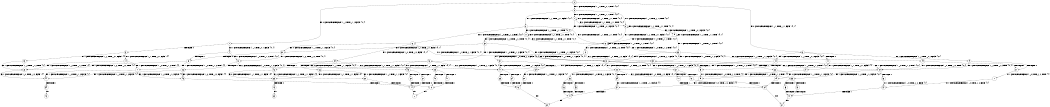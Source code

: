 digraph BCG {
size = "7, 10.5";
center = TRUE;
node [shape = circle];
0 [peripheries = 2];
0 -> 1 [label = "EX !0 !ATOMIC_EXCH_BRANCH (1, +1, TRUE, +1, 1, FALSE) !{0, 1}"];
0 -> 2 [label = "EX !1 !ATOMIC_EXCH_BRANCH (1, +1, TRUE, +0, 1, TRUE) !{0, 1}"];
0 -> 3 [label = "EX !0 !ATOMIC_EXCH_BRANCH (1, +1, TRUE, +1, 1, FALSE) !{0, 1}"];
1 -> 4 [label = "EX !1 !ATOMIC_EXCH_BRANCH (1, +1, TRUE, +0, 1, FALSE) !{0, 1}"];
1 -> 5 [label = "TERMINATE !0"];
2 -> 6 [label = "EX !1 !ATOMIC_EXCH_BRANCH (1, +1, TRUE, +0, 1, FALSE) !{0, 1}"];
2 -> 7 [label = "EX !0 !ATOMIC_EXCH_BRANCH (1, +1, TRUE, +1, 1, TRUE) !{0, 1}"];
2 -> 8 [label = "EX !0 !ATOMIC_EXCH_BRANCH (1, +1, TRUE, +1, 1, TRUE) !{0, 1}"];
3 -> 9 [label = "EX !1 !ATOMIC_EXCH_BRANCH (1, +1, TRUE, +0, 1, FALSE) !{0, 1}"];
3 -> 10 [label = "EX !1 !ATOMIC_EXCH_BRANCH (1, +1, TRUE, +0, 1, FALSE) !{0, 1}"];
3 -> 11 [label = "TERMINATE !0"];
4 -> 12 [label = "EX !1 !ATOMIC_EXCH_BRANCH (1, +0, TRUE, +1, 2, TRUE) !{0, 1}"];
4 -> 13 [label = "TERMINATE !0"];
5 -> 14 [label = "EX !1 !ATOMIC_EXCH_BRANCH (1, +1, TRUE, +0, 1, FALSE) !{1}"];
5 -> 15 [label = "EX !1 !ATOMIC_EXCH_BRANCH (1, +1, TRUE, +0, 1, FALSE) !{1}"];
6 -> 16 [label = "EX !1 !ATOMIC_EXCH_BRANCH (1, +0, TRUE, +1, 2, TRUE) !{0, 1}"];
6 -> 17 [label = "EX !0 !ATOMIC_EXCH_BRANCH (1, +1, TRUE, +1, 1, TRUE) !{0, 1}"];
6 -> 18 [label = "EX !0 !ATOMIC_EXCH_BRANCH (1, +1, TRUE, +1, 1, TRUE) !{0, 1}"];
7 -> 7 [label = "EX !0 !ATOMIC_EXCH_BRANCH (1, +1, TRUE, +1, 1, TRUE) !{0, 1}"];
7 -> 17 [label = "EX !1 !ATOMIC_EXCH_BRANCH (1, +1, TRUE, +0, 1, FALSE) !{0, 1}"];
7 -> 8 [label = "EX !0 !ATOMIC_EXCH_BRANCH (1, +1, TRUE, +1, 1, TRUE) !{0, 1}"];
8 -> 19 [label = "EX !1 !ATOMIC_EXCH_BRANCH (1, +1, TRUE, +0, 1, FALSE) !{0, 1}"];
8 -> 8 [label = "EX !0 !ATOMIC_EXCH_BRANCH (1, +1, TRUE, +1, 1, TRUE) !{0, 1}"];
8 -> 18 [label = "EX !1 !ATOMIC_EXCH_BRANCH (1, +1, TRUE, +0, 1, FALSE) !{0, 1}"];
9 -> 20 [label = "EX !1 !ATOMIC_EXCH_BRANCH (1, +0, TRUE, +1, 2, TRUE) !{0, 1}"];
9 -> 21 [label = "TERMINATE !0"];
10 -> 20 [label = "EX !1 !ATOMIC_EXCH_BRANCH (1, +0, TRUE, +1, 2, TRUE) !{0, 1}"];
10 -> 22 [label = "EX !1 !ATOMIC_EXCH_BRANCH (1, +0, TRUE, +1, 2, TRUE) !{0, 1}"];
10 -> 23 [label = "TERMINATE !0"];
11 -> 24 [label = "EX !1 !ATOMIC_EXCH_BRANCH (1, +1, TRUE, +0, 1, FALSE) !{1}"];
12 -> 25 [label = "EX !1 !ATOMIC_EXCH_BRANCH (1, +0, TRUE, +1, 2, FALSE) !{0, 1}"];
12 -> 26 [label = "TERMINATE !0"];
13 -> 27 [label = "EX !1 !ATOMIC_EXCH_BRANCH (1, +0, TRUE, +1, 2, TRUE) !{1}"];
13 -> 28 [label = "EX !1 !ATOMIC_EXCH_BRANCH (1, +0, TRUE, +1, 2, TRUE) !{1}"];
14 -> 27 [label = "EX !1 !ATOMIC_EXCH_BRANCH (1, +0, TRUE, +1, 2, TRUE) !{1}"];
14 -> 28 [label = "EX !1 !ATOMIC_EXCH_BRANCH (1, +0, TRUE, +1, 2, TRUE) !{1}"];
15 -> 28 [label = "EX !1 !ATOMIC_EXCH_BRANCH (1, +0, TRUE, +1, 2, TRUE) !{1}"];
16 -> 29 [label = "EX !1 !ATOMIC_EXCH_BRANCH (1, +0, TRUE, +1, 2, FALSE) !{0, 1}"];
16 -> 30 [label = "EX !0 !ATOMIC_EXCH_BRANCH (1, +1, TRUE, +1, 1, FALSE) !{0, 1}"];
16 -> 31 [label = "EX !0 !ATOMIC_EXCH_BRANCH (1, +1, TRUE, +1, 1, FALSE) !{0, 1}"];
17 -> 17 [label = "EX !0 !ATOMIC_EXCH_BRANCH (1, +1, TRUE, +1, 1, TRUE) !{0, 1}"];
17 -> 32 [label = "EX !1 !ATOMIC_EXCH_BRANCH (1, +0, TRUE, +1, 2, TRUE) !{0, 1}"];
17 -> 18 [label = "EX !0 !ATOMIC_EXCH_BRANCH (1, +1, TRUE, +1, 1, TRUE) !{0, 1}"];
18 -> 33 [label = "EX !1 !ATOMIC_EXCH_BRANCH (1, +0, TRUE, +1, 2, TRUE) !{0, 1}"];
18 -> 18 [label = "EX !0 !ATOMIC_EXCH_BRANCH (1, +1, TRUE, +1, 1, TRUE) !{0, 1}"];
18 -> 34 [label = "EX !1 !ATOMIC_EXCH_BRANCH (1, +0, TRUE, +1, 2, TRUE) !{0, 1}"];
19 -> 19 [label = "EX !0 !ATOMIC_EXCH_BRANCH (1, +1, TRUE, +1, 1, TRUE) !{0, 1}"];
19 -> 33 [label = "EX !1 !ATOMIC_EXCH_BRANCH (1, +0, TRUE, +1, 2, TRUE) !{0, 1}"];
19 -> 18 [label = "EX !0 !ATOMIC_EXCH_BRANCH (1, +1, TRUE, +1, 1, TRUE) !{0, 1}"];
20 -> 35 [label = "EX !1 !ATOMIC_EXCH_BRANCH (1, +0, TRUE, +1, 2, FALSE) !{0, 1}"];
20 -> 36 [label = "TERMINATE !0"];
21 -> 37 [label = "EX !1 !ATOMIC_EXCH_BRANCH (1, +0, TRUE, +1, 2, TRUE) !{1}"];
22 -> 35 [label = "EX !1 !ATOMIC_EXCH_BRANCH (1, +0, TRUE, +1, 2, FALSE) !{0, 1}"];
22 -> 38 [label = "EX !1 !ATOMIC_EXCH_BRANCH (1, +0, TRUE, +1, 2, FALSE) !{0, 1}"];
22 -> 39 [label = "TERMINATE !0"];
23 -> 40 [label = "EX !1 !ATOMIC_EXCH_BRANCH (1, +0, TRUE, +1, 2, TRUE) !{1}"];
24 -> 40 [label = "EX !1 !ATOMIC_EXCH_BRANCH (1, +0, TRUE, +1, 2, TRUE) !{1}"];
25 -> 41 [label = "TERMINATE !0"];
25 -> 42 [label = "TERMINATE !1"];
26 -> 43 [label = "EX !1 !ATOMIC_EXCH_BRANCH (1, +0, TRUE, +1, 2, FALSE) !{1}"];
26 -> 44 [label = "EX !1 !ATOMIC_EXCH_BRANCH (1, +0, TRUE, +1, 2, FALSE) !{1}"];
27 -> 43 [label = "EX !1 !ATOMIC_EXCH_BRANCH (1, +0, TRUE, +1, 2, FALSE) !{1}"];
27 -> 44 [label = "EX !1 !ATOMIC_EXCH_BRANCH (1, +0, TRUE, +1, 2, FALSE) !{1}"];
28 -> 44 [label = "EX !1 !ATOMIC_EXCH_BRANCH (1, +0, TRUE, +1, 2, FALSE) !{1}"];
29 -> 45 [label = "EX !0 !ATOMIC_EXCH_BRANCH (1, +1, TRUE, +1, 1, FALSE) !{0, 1}"];
29 -> 46 [label = "TERMINATE !1"];
29 -> 47 [label = "EX !0 !ATOMIC_EXCH_BRANCH (1, +1, TRUE, +1, 1, FALSE) !{0, 1}"];
30 -> 12 [label = "EX !1 !ATOMIC_EXCH_BRANCH (1, +0, TRUE, +1, 2, TRUE) !{0, 1}"];
30 -> 13 [label = "TERMINATE !0"];
31 -> 20 [label = "EX !1 !ATOMIC_EXCH_BRANCH (1, +0, TRUE, +1, 2, TRUE) !{0, 1}"];
31 -> 22 [label = "EX !1 !ATOMIC_EXCH_BRANCH (1, +0, TRUE, +1, 2, TRUE) !{0, 1}"];
31 -> 23 [label = "TERMINATE !0"];
32 -> 30 [label = "EX !0 !ATOMIC_EXCH_BRANCH (1, +1, TRUE, +1, 1, FALSE) !{0, 1}"];
32 -> 48 [label = "EX !1 !ATOMIC_EXCH_BRANCH (1, +0, TRUE, +1, 2, FALSE) !{0, 1}"];
32 -> 31 [label = "EX !0 !ATOMIC_EXCH_BRANCH (1, +1, TRUE, +1, 1, FALSE) !{0, 1}"];
33 -> 49 [label = "EX !0 !ATOMIC_EXCH_BRANCH (1, +1, TRUE, +1, 1, FALSE) !{0, 1}"];
33 -> 50 [label = "EX !1 !ATOMIC_EXCH_BRANCH (1, +0, TRUE, +1, 2, FALSE) !{0, 1}"];
33 -> 31 [label = "EX !0 !ATOMIC_EXCH_BRANCH (1, +1, TRUE, +1, 1, FALSE) !{0, 1}"];
34 -> 50 [label = "EX !1 !ATOMIC_EXCH_BRANCH (1, +0, TRUE, +1, 2, FALSE) !{0, 1}"];
34 -> 31 [label = "EX !0 !ATOMIC_EXCH_BRANCH (1, +1, TRUE, +1, 1, FALSE) !{0, 1}"];
34 -> 51 [label = "EX !1 !ATOMIC_EXCH_BRANCH (1, +0, TRUE, +1, 2, FALSE) !{0, 1}"];
35 -> 52 [label = "TERMINATE !0"];
35 -> 53 [label = "TERMINATE !1"];
36 -> 54 [label = "EX !1 !ATOMIC_EXCH_BRANCH (1, +0, TRUE, +1, 2, FALSE) !{1}"];
37 -> 54 [label = "EX !1 !ATOMIC_EXCH_BRANCH (1, +0, TRUE, +1, 2, FALSE) !{1}"];
38 -> 55 [label = "TERMINATE !0"];
38 -> 56 [label = "TERMINATE !1"];
39 -> 57 [label = "EX !1 !ATOMIC_EXCH_BRANCH (1, +0, TRUE, +1, 2, FALSE) !{1}"];
40 -> 57 [label = "EX !1 !ATOMIC_EXCH_BRANCH (1, +0, TRUE, +1, 2, FALSE) !{1}"];
41 -> 58 [label = "TERMINATE !1"];
42 -> 58 [label = "TERMINATE !0"];
43 -> 58 [label = "TERMINATE !1"];
44 -> 59 [label = "TERMINATE !1"];
45 -> 60 [label = "TERMINATE !0"];
45 -> 61 [label = "TERMINATE !1"];
46 -> 62 [label = "EX !0 !ATOMIC_EXCH_BRANCH (1, +1, TRUE, +1, 1, FALSE) !{0}"];
46 -> 63 [label = "EX !0 !ATOMIC_EXCH_BRANCH (1, +1, TRUE, +1, 1, FALSE) !{0}"];
47 -> 64 [label = "TERMINATE !0"];
47 -> 65 [label = "TERMINATE !1"];
48 -> 45 [label = "EX !0 !ATOMIC_EXCH_BRANCH (1, +1, TRUE, +1, 1, FALSE) !{0, 1}"];
48 -> 66 [label = "TERMINATE !1"];
48 -> 47 [label = "EX !0 !ATOMIC_EXCH_BRANCH (1, +1, TRUE, +1, 1, FALSE) !{0, 1}"];
49 -> 20 [label = "EX !1 !ATOMIC_EXCH_BRANCH (1, +0, TRUE, +1, 2, TRUE) !{0, 1}"];
49 -> 21 [label = "TERMINATE !0"];
50 -> 67 [label = "EX !0 !ATOMIC_EXCH_BRANCH (1, +1, TRUE, +1, 1, FALSE) !{0, 1}"];
50 -> 68 [label = "TERMINATE !1"];
50 -> 47 [label = "EX !0 !ATOMIC_EXCH_BRANCH (1, +1, TRUE, +1, 1, FALSE) !{0, 1}"];
51 -> 47 [label = "EX !0 !ATOMIC_EXCH_BRANCH (1, +1, TRUE, +1, 1, FALSE) !{0, 1}"];
51 -> 69 [label = "TERMINATE !1"];
52 -> 70 [label = "TERMINATE !1"];
53 -> 70 [label = "TERMINATE !0"];
54 -> 70 [label = "TERMINATE !1"];
55 -> 71 [label = "TERMINATE !1"];
56 -> 71 [label = "TERMINATE !0"];
57 -> 71 [label = "TERMINATE !1"];
58 -> 72 [label = "exit"];
59 -> 73 [label = "exit"];
60 -> 74 [label = "TERMINATE !1"];
61 -> 74 [label = "TERMINATE !0"];
62 -> 74 [label = "TERMINATE !0"];
63 -> 75 [label = "TERMINATE !0"];
64 -> 76 [label = "TERMINATE !1"];
65 -> 76 [label = "TERMINATE !0"];
66 -> 62 [label = "EX !0 !ATOMIC_EXCH_BRANCH (1, +1, TRUE, +1, 1, FALSE) !{0}"];
66 -> 63 [label = "EX !0 !ATOMIC_EXCH_BRANCH (1, +1, TRUE, +1, 1, FALSE) !{0}"];
67 -> 77 [label = "TERMINATE !0"];
67 -> 78 [label = "TERMINATE !1"];
68 -> 79 [label = "EX !0 !ATOMIC_EXCH_BRANCH (1, +1, TRUE, +1, 1, FALSE) !{0}"];
69 -> 80 [label = "EX !0 !ATOMIC_EXCH_BRANCH (1, +1, TRUE, +1, 1, FALSE) !{0}"];
70 -> 81 [label = "exit"];
71 -> 82 [label = "exit"];
74 -> 72 [label = "exit"];
75 -> 83 [label = "exit"];
76 -> 82 [label = "exit"];
77 -> 84 [label = "TERMINATE !1"];
78 -> 84 [label = "TERMINATE !0"];
79 -> 84 [label = "TERMINATE !0"];
80 -> 76 [label = "TERMINATE !0"];
84 -> 81 [label = "exit"];
}
